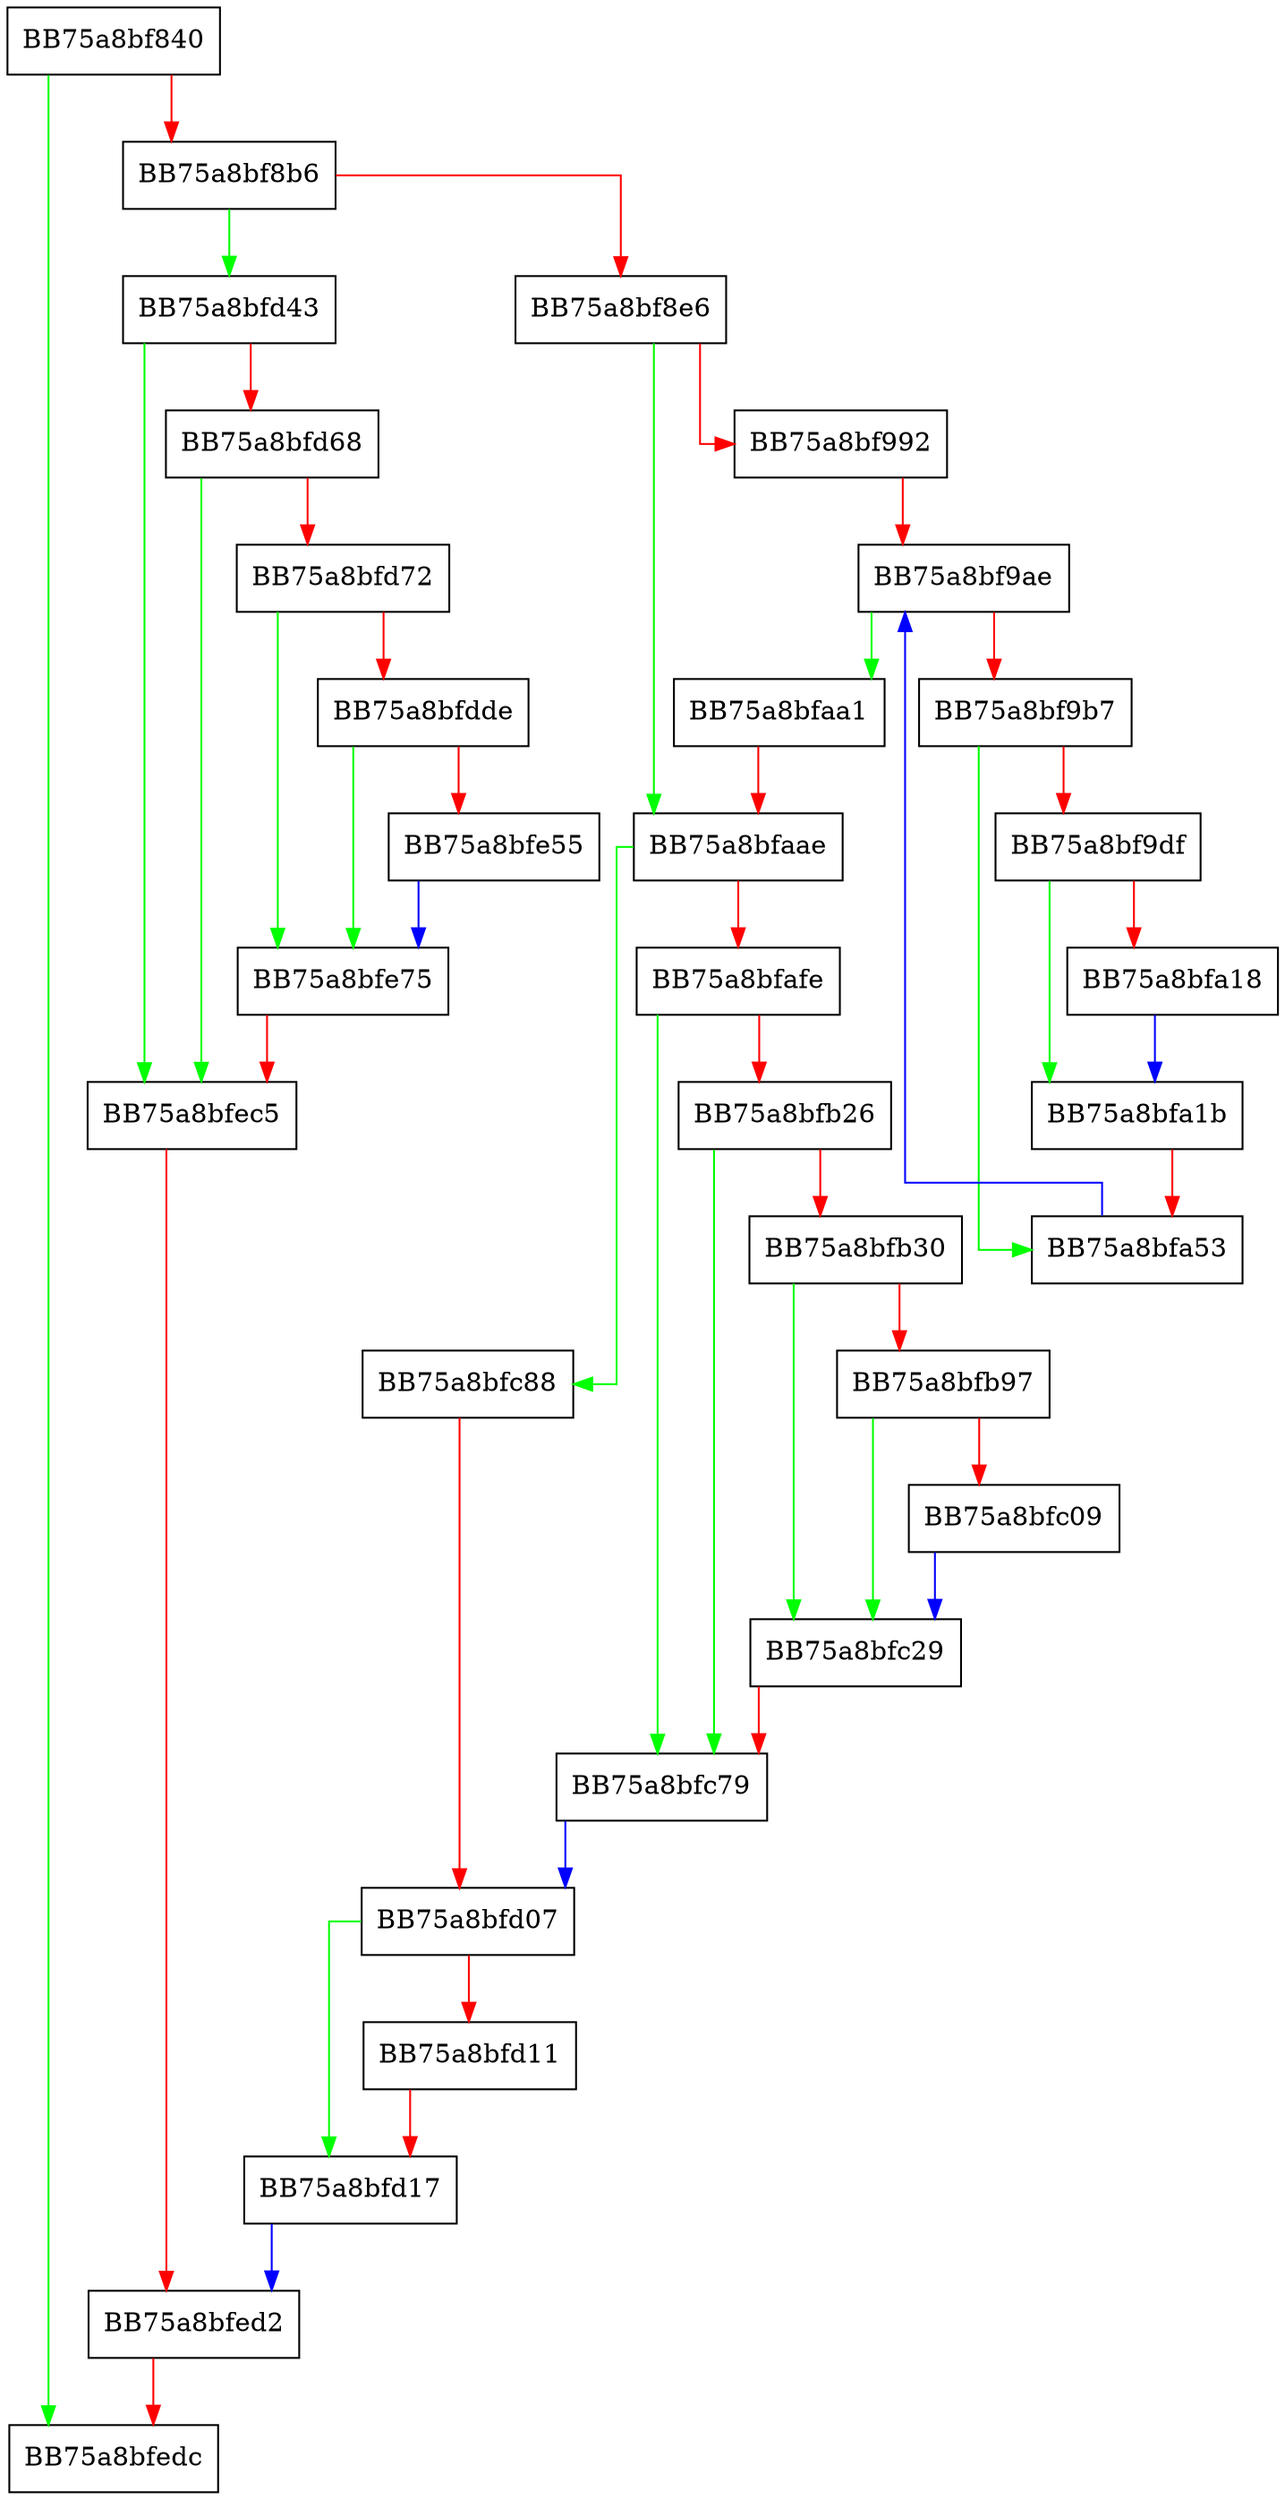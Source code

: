 digraph load_config {
  node [shape="box"];
  graph [splines=ortho];
  BB75a8bf840 -> BB75a8bfedc [color="green"];
  BB75a8bf840 -> BB75a8bf8b6 [color="red"];
  BB75a8bf8b6 -> BB75a8bfd43 [color="green"];
  BB75a8bf8b6 -> BB75a8bf8e6 [color="red"];
  BB75a8bf8e6 -> BB75a8bfaae [color="green"];
  BB75a8bf8e6 -> BB75a8bf992 [color="red"];
  BB75a8bf992 -> BB75a8bf9ae [color="red"];
  BB75a8bf9ae -> BB75a8bfaa1 [color="green"];
  BB75a8bf9ae -> BB75a8bf9b7 [color="red"];
  BB75a8bf9b7 -> BB75a8bfa53 [color="green"];
  BB75a8bf9b7 -> BB75a8bf9df [color="red"];
  BB75a8bf9df -> BB75a8bfa1b [color="green"];
  BB75a8bf9df -> BB75a8bfa18 [color="red"];
  BB75a8bfa18 -> BB75a8bfa1b [color="blue"];
  BB75a8bfa1b -> BB75a8bfa53 [color="red"];
  BB75a8bfa53 -> BB75a8bf9ae [color="blue"];
  BB75a8bfaa1 -> BB75a8bfaae [color="red"];
  BB75a8bfaae -> BB75a8bfc88 [color="green"];
  BB75a8bfaae -> BB75a8bfafe [color="red"];
  BB75a8bfafe -> BB75a8bfc79 [color="green"];
  BB75a8bfafe -> BB75a8bfb26 [color="red"];
  BB75a8bfb26 -> BB75a8bfc79 [color="green"];
  BB75a8bfb26 -> BB75a8bfb30 [color="red"];
  BB75a8bfb30 -> BB75a8bfc29 [color="green"];
  BB75a8bfb30 -> BB75a8bfb97 [color="red"];
  BB75a8bfb97 -> BB75a8bfc29 [color="green"];
  BB75a8bfb97 -> BB75a8bfc09 [color="red"];
  BB75a8bfc09 -> BB75a8bfc29 [color="blue"];
  BB75a8bfc29 -> BB75a8bfc79 [color="red"];
  BB75a8bfc79 -> BB75a8bfd07 [color="blue"];
  BB75a8bfc88 -> BB75a8bfd07 [color="red"];
  BB75a8bfd07 -> BB75a8bfd17 [color="green"];
  BB75a8bfd07 -> BB75a8bfd11 [color="red"];
  BB75a8bfd11 -> BB75a8bfd17 [color="red"];
  BB75a8bfd17 -> BB75a8bfed2 [color="blue"];
  BB75a8bfd43 -> BB75a8bfec5 [color="green"];
  BB75a8bfd43 -> BB75a8bfd68 [color="red"];
  BB75a8bfd68 -> BB75a8bfec5 [color="green"];
  BB75a8bfd68 -> BB75a8bfd72 [color="red"];
  BB75a8bfd72 -> BB75a8bfe75 [color="green"];
  BB75a8bfd72 -> BB75a8bfdde [color="red"];
  BB75a8bfdde -> BB75a8bfe75 [color="green"];
  BB75a8bfdde -> BB75a8bfe55 [color="red"];
  BB75a8bfe55 -> BB75a8bfe75 [color="blue"];
  BB75a8bfe75 -> BB75a8bfec5 [color="red"];
  BB75a8bfec5 -> BB75a8bfed2 [color="red"];
  BB75a8bfed2 -> BB75a8bfedc [color="red"];
}